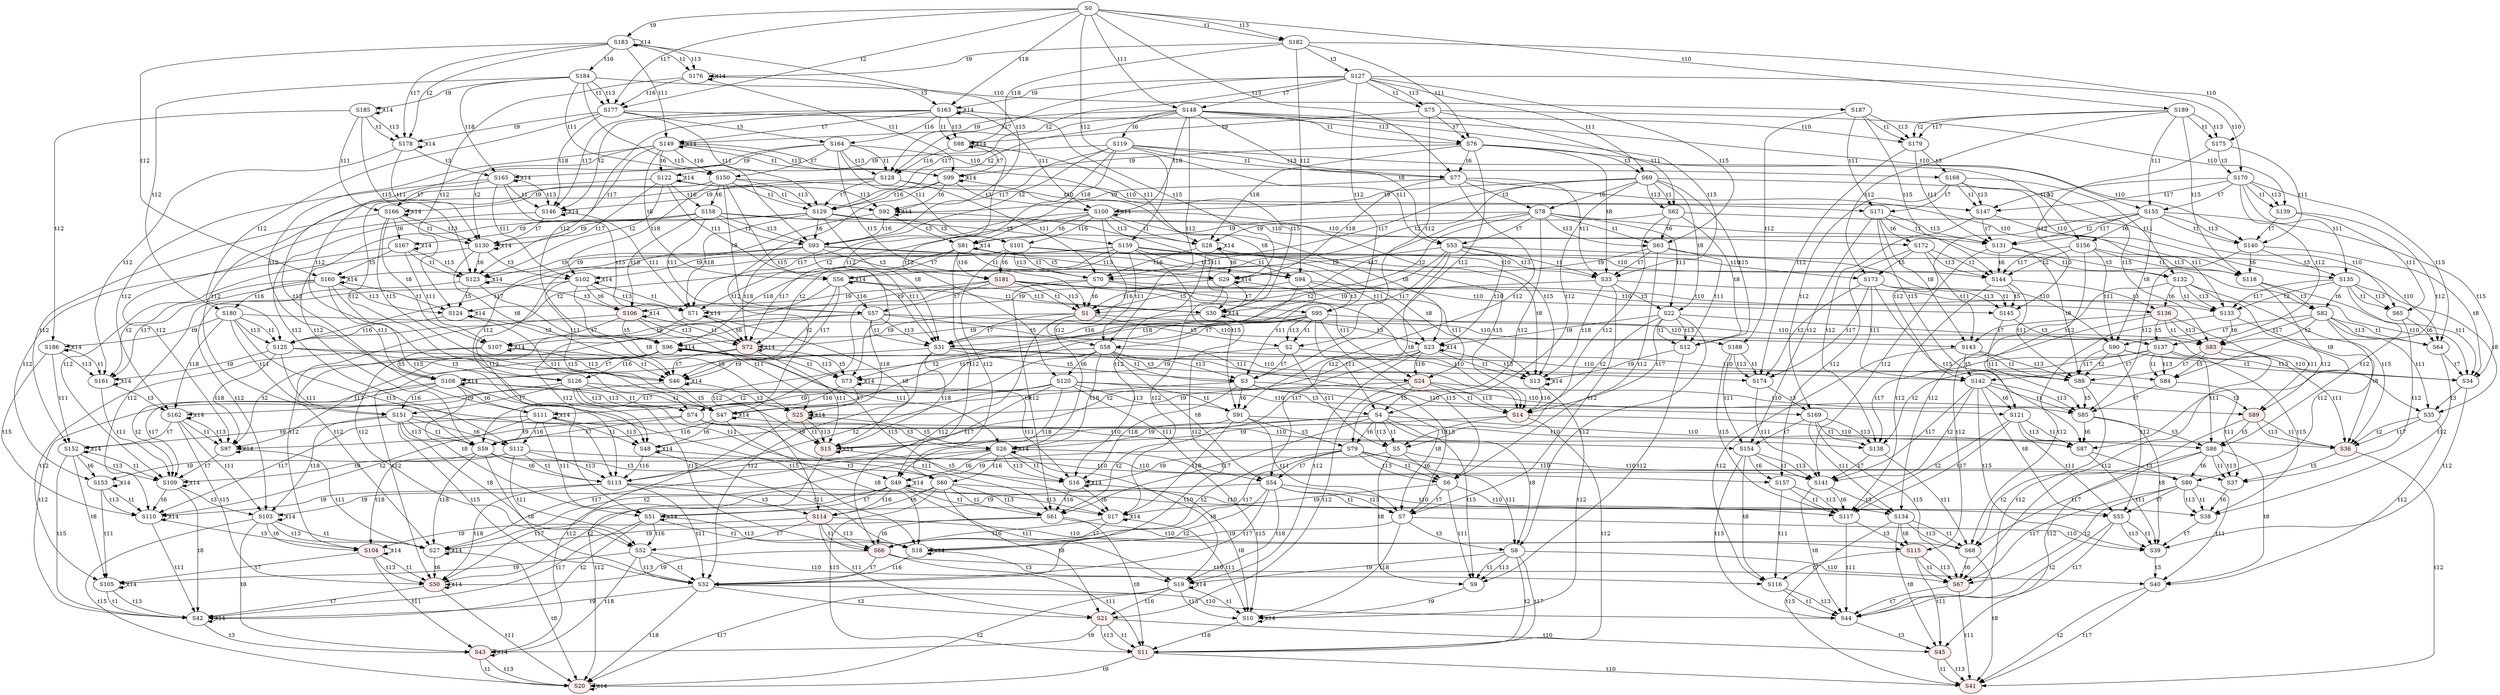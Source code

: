 digraph "SCdebug/24" {
node [fillcolor="#FFFFFF"]; S60 ;
node [fillcolor="#FFFFFF"]; S58 ;
node [fillcolor="#FFFFFF"]; S54 ;
node [fillcolor="#FFFFFF"]; S52 ;
node [style=filled fillcolor="#FFEEEE"]; S21 ;
node [fillcolor="#FFFFFF"]; S4 ;
node [fillcolor="#FFFFFF"]; S8 ;
node [fillcolor="#FFFFFF"]; S151 ;
node [fillcolor="#FFFFFF"]; S51 ;
node [style=filled fillcolor="#FFEEEE"]; S43 ;
node [fillcolor="#FFFFFF"]; S26 ;
node [fillcolor="#FFFFFF"]; S19 ;
node [fillcolor="#FFFFFF"]; S103 ;
node [fillcolor="#FFFFFF"]; S105 ;
node [fillcolor="#FFFFFF"]; S108 ;
node [fillcolor="#FFFFFF"]; S152 ;
node [fillcolor="#FFFFFF"]; S55 ;
node [style=filled fillcolor="#FFEEEE"]; S45 ;
node [fillcolor="#FFFFFF"]; S40 ;
node [fillcolor="#FFFFFF"]; S86 ;
node [fillcolor="#FFFFFF"]; S116 ;
node [fillcolor="#FFFFFF"]; S134 ;
node [fillcolor="#FFFFFF"]; S142 ;
node [fillcolor="#FFFFFF"]; S154 ;
node [fillcolor="#FFFFFF"]; S77 ;
node [fillcolor="#FFFFFF"]; S75 ;
node [fillcolor="#FFFFFF"]; S63 ;
node [style=filled fillcolor="#FFEEEE"]; S1 ;
node [fillcolor="#FFFFFF"]; S93 ;
node [fillcolor="#FFFFFF"]; S128 ;
node [fillcolor="#FFFFFF"]; S177 ;
node [fillcolor="#FFFFFF"]; S182 ;
node [style=filled fillcolor="#FFEEEE"]; S72 ;
node [fillcolor="#FFFFFF"]; S29 ;
node [fillcolor="#FFFFFF"]; S92 ;
node [fillcolor="#FFFFFF"]; S98 ;
node [fillcolor="#FFFFFF"]; S123 ;
node [fillcolor="#FFFFFF"]; S146 ;
node [fillcolor="#FFFFFF"]; S176 ;
node [fillcolor="#FFFFFF"]; S178 ;
node [fillcolor="#FFFFFF"]; S64 ;
node [style=filled fillcolor="#FFEEEE"]; S83 ;
node [fillcolor="#FFFFFF"]; S118 ;
node [fillcolor="#FFFFFF"]; S139 ;
node [fillcolor="#FFFFFF"]; S144 ;
node [fillcolor="#FFFFFF"]; S147 ;
node [fillcolor="#FFFFFF"]; S175 ;
node [fillcolor="#FFFFFF"]; S179 ;
node [fillcolor="#FFFFFF"]; S76 ;
node [fillcolor="#FFFFFF"]; S70 ;
node [fillcolor="#FFFFFF"]; S62 ;
node [fillcolor="#FFFFFF"]; S33 ;
node [fillcolor="#FFFFFF"]; S31 ;
node [fillcolor="#FFFFFF"]; S12 ;
node [style=filled fillcolor="#FFEEEE"]; S14 ;
node [fillcolor="#FFFFFF"]; S129 ;
node [fillcolor="#FFFFFF"]; S71 ;
node [fillcolor="#FFFFFF"]; S46 ;
node [fillcolor="#FFFFFF"]; S30 ;
node [fillcolor="#FFFFFF"]; S28 ;
node [fillcolor="#FFFFFF"]; S13 ;
node [style=filled fillcolor="#FFEEEE"]; S15 ;
node [fillcolor="#FFFFFF"]; S99 ;
node [fillcolor="#FFFFFF"]; S130 ;
node [fillcolor="#FFFFFF"]; S65 ;
node [style=filled fillcolor="#FFEEEE"]; S36 ;
node [fillcolor="#FFFFFF"]; S34 ;
node [fillcolor="#FFFFFF"]; S88 ;
node [fillcolor="#FFFFFF"]; S131 ;
node [fillcolor="#FFFFFF"]; S133 ;
node [fillcolor="#FFFFFF"]; S140 ;
node [style=filled fillcolor="#FFEEEE"]; S181 ;
node [fillcolor="#FFFFFF"]; S78 ;
node [fillcolor="#FFFFFF"]; S119 ;
node [fillcolor="#FFFFFF"]; S127 ;
node [fillcolor="#FFFFFF"]; S158 ;
node [fillcolor="#FFFFFF"]; S164 ;
node [fillcolor="#FFFFFF"]; S0 ;
node [fillcolor="#FFFFFF"]; S184 ;
node [fillcolor="#FFFFFF"]; S81 ;
node [style=filled fillcolor="#FFEEEE"]; S106 ;
node [fillcolor="#FFFFFF"]; S122 ;
node [fillcolor="#FFFFFF"]; S163 ;
node [fillcolor="#FFFFFF"]; S165 ;
node [fillcolor="#FFFFFF"]; S167 ;
node [fillcolor="#FFFFFF"]; S183 ;
node [fillcolor="#FFFFFF"]; S185 ;
node [fillcolor="#FFFFFF"]; S82 ;
node [style=filled fillcolor="#FFEEEE"]; S136 ;
node [fillcolor="#FFFFFF"]; S156 ;
node [fillcolor="#FFFFFF"]; S168 ;
node [fillcolor="#FFFFFF"]; S170 ;
node [fillcolor="#FFFFFF"]; S172 ;
node [fillcolor="#FFFFFF"]; S187 ;
node [fillcolor="#FFFFFF"]; S189 ;
node [fillcolor="#FFFFFF"]; S69 ;
node [fillcolor="#FFFFFF"]; S57 ;
node [fillcolor="#FFFFFF"]; S53 ;
node [style=filled fillcolor="#FFEEEE"]; S24 ;
node [fillcolor="#FFFFFF"]; S22 ;
node [fillcolor="#FFFFFF"]; S101 ;
node [fillcolor="#FFFFFF"]; S148 ;
node [fillcolor="#FFFFFF"]; S150 ;
node [fillcolor="#FFFFFF"]; S56 ;
node [style=filled fillcolor="#FFEEEE"]; S25 ;
node [fillcolor="#FFFFFF"]; S23 ;
node [fillcolor="#FFFFFF"]; S100 ;
node [fillcolor="#FFFFFF"]; S102 ;
node [fillcolor="#FFFFFF"]; S107 ;
node [fillcolor="#FFFFFF"]; S149 ;
node [fillcolor="#FFFFFF"]; S166 ;
node [fillcolor="#FFFFFF"]; S35 ;
node [style=filled fillcolor="#FFEEEE"]; S89 ;
node [fillcolor="#FFFFFF"]; S90 ;
node [fillcolor="#FFFFFF"]; S132 ;
node [fillcolor="#FFFFFF"]; S135 ;
node [fillcolor="#FFFFFF"]; S143 ;
node [fillcolor="#FFFFFF"]; S155 ;
node [fillcolor="#FFFFFF"]; S171 ;
node [fillcolor="#FFFFFF"]; S74 ;
node [style=filled fillcolor="#FFEEEE"]; S66 ;
node [fillcolor="#FFFFFF"]; S2 ;
node [fillcolor="#FFFFFF"]; S6 ;
node [fillcolor="#FFFFFF"]; S91 ;
node [fillcolor="#FFFFFF"]; S94 ;
node [fillcolor="#FFFFFF"]; S113 ;
node [fillcolor="#FFFFFF"]; S125 ;
node [fillcolor="#FFFFFF"]; S73 ;
node [style=filled fillcolor="#FFEEEE"]; S50 ;
node [fillcolor="#FFFFFF"]; S48 ;
node [fillcolor="#FFFFFF"]; S17 ;
node [fillcolor="#FFFFFF"]; S97 ;
node [fillcolor="#FFFFFF"]; S110 ;
node [fillcolor="#FFFFFF"]; S124 ;
node [fillcolor="#FFFFFF"]; S161 ;
node [style=filled fillcolor="#FFEEEE"]; S67 ;
node [fillcolor="#FFFFFF"]; S38 ;
node [fillcolor="#FFFFFF"]; S84 ;
node [fillcolor="#FFFFFF"]; S87 ;
node [fillcolor="#FFFFFF"]; S117 ;
node [fillcolor="#FFFFFF"]; S138 ;
node [fillcolor="#FFFFFF"]; S145 ;
node [fillcolor="#FFFFFF"]; S174 ;
node [fillcolor="#FFFFFF"]; S61 ;
node [fillcolor="#FFFFFF"]; S59 ;
node [fillcolor="#FFFFFF"]; S32 ;
node [fillcolor="#FFFFFF"]; S3 ;
node [fillcolor="#FFFFFF"]; S5 ;
node [fillcolor="#FFFFFF"]; S7 ;
node [fillcolor="#FFFFFF"]; S9 ;
node [style=filled fillcolor="#FFEEEE"]; S11 ;
node [fillcolor="#FFFFFF"]; S47 ;
node [fillcolor="#FFFFFF"]; S42 ;
node [fillcolor="#FFFFFF"]; S27 ;
node [fillcolor="#FFFFFF"]; S10 ;
node [fillcolor="#FFFFFF"]; S16 ;
node [fillcolor="#FFFFFF"]; S18 ;
node [style=filled fillcolor="#FFEEEE"]; S20 ;
node [fillcolor="#FFFFFF"]; S109 ;
node [fillcolor="#FFFFFF"]; S68 ;
node [fillcolor="#FFFFFF"]; S44 ;
node [style=filled fillcolor="#FFEEEE"]; S41 ;
node [fillcolor="#FFFFFF"]; S39 ;
node [fillcolor="#FFFFFF"]; S37 ;
node [fillcolor="#FFFFFF"]; S85 ;
node [fillcolor="#FFFFFF"]; S141 ;
node [fillcolor="#FFFFFF"]; S79 ;
node [fillcolor="#FFFFFF"]; S95 ;
node [fillcolor="#FFFFFF"]; S112 ;
node [style=filled fillcolor="#FFEEEE"]; S114 ;
node [fillcolor="#FFFFFF"]; S120 ;
node [fillcolor="#FFFFFF"]; S126 ;
node [fillcolor="#FFFFFF"]; S159 ;
node [fillcolor="#FFFFFF"]; S180 ;
node [fillcolor="#FFFFFF"]; S49 ;
node [fillcolor="#FFFFFF"]; S96 ;
node [style=filled fillcolor="#FFEEEE"]; S104 ;
node [fillcolor="#FFFFFF"]; S111 ;
node [fillcolor="#FFFFFF"]; S153 ;
node [fillcolor="#FFFFFF"]; S160 ;
node [fillcolor="#FFFFFF"]; S162 ;
node [fillcolor="#FFFFFF"]; S186 ;
node [fillcolor="#FFFFFF"]; S80 ;
node [style=filled fillcolor="#FFEEEE"]; S115 ;
node [fillcolor="#FFFFFF"]; S121 ;
node [fillcolor="#FFFFFF"]; S137 ;
node [fillcolor="#FFFFFF"]; S157 ;
node [fillcolor="#FFFFFF"]; S169 ;
node [fillcolor="#FFFFFF"]; S173 ;
node [fillcolor="#FFFFFF"]; S188 ;
S60 -> S114 [label=t6]
S60 -> S61 [label=t1]
S60 -> S61 [label=t13]
S60 -> S11 [label=t15]
S60 -> S134 [label=t10]
S60 -> S103 [label=t9]
S60 -> S21 [label=t8]
S58 -> S120 [label=t6]
S58 -> S59 [label=t2]
S58 -> S59 [label=t17]
S58 -> S3 [label=t1]
S58 -> S3 [label=t13]
S58 -> S7 [label=t15]
S58 -> S142 [label=t10]
S58 -> S26 [label=t18]
S58 -> S108 [label=t9]
S58 -> S54 [label=t8]
S54 -> S32 [label=t2]
S54 -> S32 [label=t17]
S54 -> S7 [label=t1]
S54 -> S7 [label=t13]
S54 -> S55 [label=t10]
S54 -> S51 [label=t9]
S54 -> S19 [label=t18]
S52 -> S32 [label=t1]
S52 -> S32 [label=t13]
S52 -> S116 [label=t10]
S52 -> S43 [label=t18]
S52 -> S105 [label=t9]
S21 -> S11 [label=t1]
S21 -> S11 [label=t13]
S21 -> S45 [label=t10]
S21 -> S43 [label=t9]
S4 -> S79 [label=t6]
S4 -> S61 [label=t2]
S4 -> S61 [label=t17]
S4 -> S5 [label=t1]
S4 -> S5 [label=t13]
S4 -> S9 [label=t15]
S4 -> S86 [label=t10]
S4 -> S26 [label=t9]
S4 -> S8 [label=t8]
S8 -> S9 [label=t1]
S8 -> S9 [label=t13]
S8 -> S11 [label=t2]
S8 -> S11 [label=t17]
S8 -> S40 [label=t10]
S8 -> S19 [label=t9]
S151 -> S112 [label=t6]
S151 -> S59 [label=t1]
S151 -> S59 [label=t13]
S151 -> S32 [label=t15]
S151 -> S154 [label=t10]
S151 -> S103 [label=t18]
S151 -> S152 [label=t9]
S151 -> S52 [label=t8]
S51 -> S42 [label=t2]
S51 -> S42 [label=t17]
S51 -> S18 [label=t1]
S51 -> S18 [label=t13]
S51 -> S51 [label=t14]
S51 -> S52 [label=t16]
S43 -> S20 [label=t1]
S43 -> S20 [label=t13]
S43 -> S43 [label=t14]
S26 -> S49 [label=t6]
S26 -> S27 [label=t2]
S26 -> S27 [label=t17]
S26 -> S10 [label=t15]
S26 -> S16 [label=t1]
S26 -> S16 [label=t13]
S26 -> S19 [label=t8]
S26 -> S26 [label=t14]
S26 -> S60 [label=t16]
S19 -> S10 [label=t1]
S19 -> S10 [label=t13]
S19 -> S20 [label=t2]
S19 -> S20 [label=t17]
S19 -> S19 [label=t14]
S19 -> S21 [label=t16]
S103 -> S104 [label=t6]
S103 -> S27 [label=t1]
S103 -> S27 [label=t13]
S103 -> S20 [label=t15]
S103 -> S43 [label=t8]
S103 -> S103 [label=t14]
S105 -> S42 [label=t1]
S105 -> S42 [label=t13]
S105 -> S105 [label=t14]
S108 -> S111 [label=t6]
S108 -> S47 [label=t1]
S108 -> S47 [label=t13]
S108 -> S18 [label=t15]
S108 -> S109 [label=t2]
S108 -> S109 [label=t17]
S108 -> S51 [label=t8]
S108 -> S108 [label=t14]
S108 -> S151 [label=t16]
S152 -> S153 [label=t6]
S152 -> S42 [label=t15]
S152 -> S109 [label=t1]
S152 -> S109 [label=t13]
S152 -> S105 [label=t8]
S152 -> S152 [label=t14]
S55 -> S44 [label=t2]
S55 -> S44 [label=t17]
S55 -> S39 [label=t1]
S55 -> S39 [label=t13]
S45 -> S41 [label=t1]
S45 -> S41 [label=t13]
S40 -> S41 [label=t2]
S40 -> S41 [label=t17]
S86 -> S80 [label=t6]
S86 -> S68 [label=t2]
S86 -> S68 [label=t17]
S86 -> S37 [label=t1]
S86 -> S37 [label=t13]
S86 -> S40 [label=t8]
S116 -> S44 [label=t1]
S116 -> S44 [label=t13]
S134 -> S115 [label=t6]
S134 -> S68 [label=t1]
S134 -> S68 [label=t13]
S134 -> S41 [label=t15]
S134 -> S45 [label=t8]
S142 -> S121 [label=t6]
S142 -> S39 [label=t15]
S142 -> S85 [label=t1]
S142 -> S85 [label=t13]
S142 -> S141 [label=t2]
S142 -> S141 [label=t17]
S142 -> S55 [label=t8]
S154 -> S157 [label=t6]
S154 -> S44 [label=t15]
S154 -> S141 [label=t1]
S154 -> S141 [label=t13]
S154 -> S116 [label=t8]
S77 -> S91 [label=t12]
S77 -> S78 [label=t3]
S77 -> S33 [label=t11]
S77 -> S118 [label=t10]
S77 -> S29 [label=t18]
S77 -> S92 [label=t9]
S75 -> S2 [label=t12]
S75 -> S76 [label=t7]
S75 -> S62 [label=t11]
S75 -> S139 [label=t10]
S75 -> S98 [label=t9]
S63 -> S6 [label=t12]
S63 -> S33 [label=t7]
S63 -> S12 [label=t11]
S63 -> S64 [label=t10]
S63 -> S29 [label=t9]
S1 -> S66 [label=t12]
S1 -> S2 [label=t5]
S1 -> S31 [label=t7]
S1 -> S14 [label=t11]
S1 -> S83 [label=t10]
S1 -> S72 [label=t9]
S93 -> S94 [label=t5]
S93 -> S113 [label=t12]
S93 -> S181 [label=t3]
S93 -> S31 [label=t11]
S93 -> S144 [label=t10]
S93 -> S72 [label=t18]
S93 -> S123 [label=t9]
S128 -> S74 [label=t12]
S128 -> S70 [label=t11]
S128 -> S129 [label=t7]
S128 -> S147 [label=t10]
S128 -> S146 [label=t9]
S177 -> S125 [label=t12]
S177 -> S164 [label=t3]
S177 -> S129 [label=t11]
S177 -> S179 [label=t10]
S177 -> S146 [label=t18]
S177 -> S178 [label=t9]
S182 -> S94 [label=t12]
S182 -> S127 [label=t3]
S182 -> S76 [label=t11]
S182 -> S175 [label=t10]
S182 -> S98 [label=t18]
S182 -> S176 [label=t9]
S72 -> S73 [label=t5]
S72 -> S50 [label=t12]
S72 -> S46 [label=t7]
S72 -> S15 [label=t11]
S72 -> S72 [label=t14]
S29 -> S17 [label=t12]
S29 -> S30 [label=t7]
S29 -> S13 [label=t11]
S29 -> S29 [label=t14]
S29 -> S1 [label=t16]
S92 -> S48 [label=t12]
S92 -> S81 [label=t3]
S92 -> S30 [label=t11]
S92 -> S92 [label=t14]
S92 -> S93 [label=t16]
S98 -> S73 [label=t12]
S98 -> S28 [label=t11]
S98 -> S99 [label=t7]
S98 -> S98 [label=t14]
S98 -> S128 [label=t16]
S123 -> S110 [label=t12]
S123 -> S124 [label=t5]
S123 -> S106 [label=t3]
S123 -> S46 [label=t11]
S123 -> S123 [label=t14]
S146 -> S97 [label=t12]
S146 -> S71 [label=t11]
S146 -> S130 [label=t7]
S146 -> S146 [label=t14]
S176 -> S124 [label=t12]
S176 -> S163 [label=t3]
S176 -> S99 [label=t11]
S176 -> S176 [label=t14]
S176 -> S177 [label=t16]
S178 -> S161 [label=t12]
S178 -> S165 [label=t3]
S178 -> S130 [label=t11]
S178 -> S178 [label=t14]
S64 -> S38 [label=t12]
S64 -> S34 [label=t7]
S83 -> S67 [label=t12]
S83 -> S84 [label=t5]
S83 -> S36 [label=t11]
S83 -> S88 [label=t7]
S118 -> S87 [label=t12]
S118 -> S82 [label=t3]
S118 -> S34 [label=t11]
S139 -> S84 [label=t12]
S139 -> S65 [label=t11]
S139 -> S140 [label=t7]
S144 -> S117 [label=t12]
S144 -> S145 [label=t5]
S144 -> S136 [label=t3]
S144 -> S88 [label=t11]
S147 -> S138 [label=t12]
S147 -> S131 [label=t7]
S147 -> S133 [label=t11]
S175 -> S145 [label=t12]
S175 -> S170 [label=t3]
S175 -> S140 [label=t11]
S179 -> S174 [label=t12]
S179 -> S168 [label=t3]
S179 -> S131 [label=t11]
S76 -> S3 [label=t12]
S76 -> S69 [label=t3]
S76 -> S140 [label=t10]
S76 -> S28 [label=t18]
S76 -> S99 [label=t9]
S76 -> S77 [label=t6]
S76 -> S33 [label=t8]
S70 -> S61 [label=t12]
S70 -> S133 [label=t10]
S70 -> S71 [label=t9]
S70 -> S1 [label=t6]
S70 -> S14 [label=t8]
S62 -> S5 [label=t12]
S62 -> S65 [label=t10]
S62 -> S28 [label=t9]
S62 -> S63 [label=t6]
S62 -> S12 [label=t8]
S33 -> S7 [label=t12]
S33 -> S22 [label=t3]
S33 -> S34 [label=t10]
S33 -> S30 [label=t9]
S33 -> S13 [label=t18]
S31 -> S32 [label=t12]
S31 -> S3 [label=t5]
S31 -> S24 [label=t3]
S31 -> S88 [label=t10]
S31 -> S46 [label=t9]
S31 -> S15 [label=t18]
S12 -> S9 [label=t12]
S12 -> S13 [label=t9]
S14 -> S5 [label=t5]
S14 -> S11 [label=t12]
S14 -> S36 [label=t10]
S14 -> S15 [label=t9]
S129 -> S59 [label=t12]
S129 -> S101 [label=t3]
S129 -> S131 [label=t10]
S129 -> S71 [label=t18]
S129 -> S130 [label=t9]
S129 -> S31 [label=t8]
S129 -> S93 [label=t6]
S71 -> S27 [label=t12]
S71 -> S72 [label=t6]
S71 -> S15 [label=t8]
S71 -> S71 [label=t14]
S46 -> S47 [label=t5]
S46 -> S42 [label=t12]
S46 -> S25 [label=t3]
S46 -> S46 [label=t14]
S30 -> S18 [label=t12]
S30 -> S23 [label=t3]
S30 -> S30 [label=t14]
S30 -> S31 [label=t16]
S28 -> S16 [label=t12]
S28 -> S29 [label=t6]
S28 -> S13 [label=t8]
S28 -> S28 [label=t14]
S28 -> S70 [label=t16]
S13 -> S10 [label=t12]
S13 -> S13 [label=t14]
S13 -> S14 [label=t16]
S15 -> S16 [label=t5]
S15 -> S20 [label=t12]
S15 -> S15 [label=t14]
S99 -> S47 [label=t12]
S99 -> S100 [label=t3]
S99 -> S30 [label=t8]
S99 -> S92 [label=t6]
S99 -> S99 [label=t14]
S99 -> S129 [label=t16]
S130 -> S109 [label=t12]
S130 -> S102 [label=t3]
S130 -> S46 [label=t8]
S130 -> S123 [label=t6]
S130 -> S130 [label=t14]
S65 -> S37 [label=t12]
S65 -> S64 [label=t6]
S36 -> S41 [label=t12]
S36 -> S37 [label=t5]
S34 -> S39 [label=t12]
S34 -> S35 [label=t3]
S88 -> S44 [label=t12]
S88 -> S85 [label=t5]
S88 -> S89 [label=t3]
S131 -> S141 [label=t12]
S131 -> S132 [label=t3]
S131 -> S88 [label=t8]
S131 -> S144 [label=t6]
S133 -> S68 [label=t12]
S133 -> S36 [label=t8]
S133 -> S83 [label=t6]
S140 -> S85 [label=t12]
S140 -> S135 [label=t3]
S140 -> S34 [label=t8]
S140 -> S118 [label=t6]
S181 -> S95 [label=t5]
S181 -> S114 [label=t12]
S181 -> S57 [label=t7]
S181 -> S24 [label=t11]
S181 -> S136 [label=t10]
S181 -> S106 [label=t9]
S181 -> S1 [label=t1]
S181 -> S1 [label=t13]
S78 -> S79 [label=t12]
S78 -> S53 [label=t7]
S78 -> S22 [label=t11]
S78 -> S82 [label=t10]
S78 -> S81 [label=t9]
S78 -> S63 [label=t1]
S78 -> S1 [label=t2]
S78 -> S63 [label=t13]
S78 -> S1 [label=t17]
S119 -> S120 [label=t12]
S119 -> S53 [label=t11]
S119 -> S156 [label=t10]
S119 -> S81 [label=t18]
S119 -> S122 [label=t9]
S119 -> S77 [label=t1]
S119 -> S93 [label=t2]
S119 -> S77 [label=t13]
S119 -> S93 [label=t17]
S127 -> S95 [label=t12]
S127 -> S69 [label=t11]
S127 -> S148 [label=t7]
S127 -> S170 [label=t10]
S127 -> S163 [label=t9]
S127 -> S75 [label=t1]
S127 -> S128 [label=t2]
S127 -> S75 [label=t13]
S127 -> S63 [label=t15]
S127 -> S128 [label=t17]
S158 -> S112 [label=t12]
S158 -> S159 [label=t5]
S158 -> S57 [label=t11]
S158 -> S172 [label=t10]
S158 -> S106 [label=t18]
S158 -> S167 [label=t9]
S158 -> S93 [label=t1]
S158 -> S93 [label=t13]
S164 -> S126 [label=t12]
S164 -> S101 [label=t11]
S164 -> S150 [label=t7]
S164 -> S168 [label=t10]
S164 -> S165 [label=t9]
S164 -> S128 [label=t1]
S164 -> S128 [label=t13]
S164 -> S1 [label=t15]
S0 -> S159 [label=t12]
S0 -> S148 [label=t11]
S0 -> S189 [label=t10]
S0 -> S163 [label=t18]
S0 -> S183 [label=t9]
S0 -> S182 [label=t1]
S0 -> S177 [label=t2]
S0 -> S182 [label=t13]
S0 -> S77 [label=t15]
S0 -> S177 [label=t17]
S184 -> S180 [label=t12]
S184 -> S150 [label=t11]
S184 -> S187 [label=t10]
S184 -> S165 [label=t18]
S184 -> S185 [label=t9]
S184 -> S177 [label=t1]
S184 -> S177 [label=t13]
S184 -> S93 [label=t15]
S81 -> S49 [label=t12]
S81 -> S56 [label=t7]
S81 -> S23 [label=t11]
S81 -> S29 [label=t1]
S81 -> S72 [label=t2]
S81 -> S29 [label=t13]
S81 -> S72 [label=t17]
S81 -> S81 [label=t14]
S81 -> S181 [label=t16]
S106 -> S96 [label=t5]
S106 -> S104 [label=t12]
S106 -> S25 [label=t11]
S106 -> S107 [label=t7]
S106 -> S72 [label=t1]
S106 -> S72 [label=t13]
S106 -> S106 [label=t14]
S122 -> S111 [label=t12]
S122 -> S56 [label=t11]
S122 -> S92 [label=t1]
S122 -> S123 [label=t2]
S122 -> S92 [label=t13]
S122 -> S123 [label=t17]
S122 -> S122 [label=t14]
S122 -> S158 [label=t16]
S163 -> S96 [label=t12]
S163 -> S100 [label=t11]
S163 -> S149 [label=t7]
S163 -> S98 [label=t1]
S163 -> S146 [label=t2]
S163 -> S98 [label=t13]
S163 -> S29 [label=t15]
S163 -> S146 [label=t17]
S163 -> S163 [label=t14]
S163 -> S164 [label=t16]
S165 -> S162 [label=t12]
S165 -> S102 [label=t11]
S165 -> S166 [label=t7]
S165 -> S146 [label=t1]
S165 -> S146 [label=t13]
S165 -> S72 [label=t15]
S165 -> S165 [label=t14]
S167 -> S153 [label=t12]
S167 -> S160 [label=t5]
S167 -> S107 [label=t11]
S167 -> S123 [label=t1]
S167 -> S123 [label=t13]
S167 -> S167 [label=t14]
S183 -> S160 [label=t12]
S183 -> S149 [label=t11]
S183 -> S176 [label=t1]
S183 -> S178 [label=t2]
S183 -> S176 [label=t13]
S183 -> S92 [label=t15]
S183 -> S178 [label=t17]
S183 -> S183 [label=t14]
S183 -> S184 [label=t16]
S185 -> S186 [label=t12]
S185 -> S166 [label=t11]
S185 -> S178 [label=t1]
S185 -> S178 [label=t13]
S185 -> S123 [label=t15]
S185 -> S185 [label=t14]
S82 -> S80 [label=t12]
S82 -> S35 [label=t11]
S82 -> S90 [label=t7]
S82 -> S64 [label=t1]
S82 -> S83 [label=t2]
S82 -> S64 [label=t13]
S82 -> S83 [label=t17]
S136 -> S115 [label=t12]
S136 -> S137 [label=t5]
S136 -> S89 [label=t11]
S136 -> S143 [label=t7]
S136 -> S83 [label=t1]
S136 -> S83 [label=t13]
S156 -> S121 [label=t12]
S156 -> S90 [label=t11]
S156 -> S118 [label=t1]
S156 -> S144 [label=t2]
S156 -> S118 [label=t13]
S156 -> S144 [label=t17]
S168 -> S169 [label=t12]
S168 -> S132 [label=t11]
S168 -> S171 [label=t7]
S168 -> S147 [label=t1]
S168 -> S147 [label=t13]
S168 -> S83 [label=t15]
S170 -> S137 [label=t12]
S170 -> S135 [label=t11]
S170 -> S155 [label=t7]
S170 -> S139 [label=t1]
S170 -> S147 [label=t2]
S170 -> S139 [label=t13]
S170 -> S64 [label=t15]
S170 -> S147 [label=t17]
S172 -> S157 [label=t12]
S172 -> S173 [label=t5]
S172 -> S143 [label=t11]
S172 -> S144 [label=t1]
S172 -> S144 [label=t13]
S187 -> S188 [label=t12]
S187 -> S171 [label=t11]
S187 -> S179 [label=t1]
S187 -> S179 [label=t13]
S187 -> S144 [label=t15]
S189 -> S173 [label=t12]
S189 -> S155 [label=t11]
S189 -> S175 [label=t1]
S189 -> S179 [label=t2]
S189 -> S175 [label=t13]
S189 -> S118 [label=t15]
S189 -> S179 [label=t17]
S69 -> S135 [label=t10]
S69 -> S100 [label=t9]
S69 -> S62 [label=t1]
S69 -> S70 [label=t2]
S69 -> S62 [label=t13]
S69 -> S12 [label=t15]
S69 -> S70 [label=t17]
S69 -> S4 [label=t12]
S69 -> S78 [label=t6]
S69 -> S22 [label=t8]
S57 -> S143 [label=t10]
S57 -> S25 [label=t18]
S57 -> S107 [label=t9]
S57 -> S31 [label=t1]
S57 -> S31 [label=t13]
S57 -> S58 [label=t5]
S57 -> S52 [label=t12]
S53 -> S90 [label=t10]
S53 -> S56 [label=t9]
S53 -> S23 [label=t18]
S53 -> S33 [label=t1]
S53 -> S31 [label=t2]
S53 -> S33 [label=t13]
S53 -> S31 [label=t17]
S53 -> S54 [label=t12]
S24 -> S89 [label=t10]
S24 -> S25 [label=t9]
S24 -> S14 [label=t1]
S24 -> S14 [label=t13]
S24 -> S4 [label=t5]
S24 -> S21 [label=t12]
S22 -> S35 [label=t10]
S22 -> S23 [label=t9]
S22 -> S12 [label=t1]
S22 -> S14 [label=t2]
S22 -> S12 [label=t13]
S22 -> S14 [label=t17]
S22 -> S8 [label=t12]
S101 -> S132 [label=t10]
S101 -> S102 [label=t9]
S101 -> S24 [label=t8]
S101 -> S70 [label=t1]
S101 -> S70 [label=t13]
S101 -> S14 [label=t15]
S101 -> S60 [label=t12]
S101 -> S181 [label=t6]
S148 -> S155 [label=t10]
S148 -> S100 [label=t18]
S148 -> S149 [label=t9]
S148 -> S53 [label=t8]
S148 -> S76 [label=t1]
S148 -> S129 [label=t2]
S148 -> S76 [label=t13]
S148 -> S33 [label=t15]
S148 -> S129 [label=t17]
S148 -> S58 [label=t12]
S148 -> S119 [label=t6]
S150 -> S171 [label=t10]
S150 -> S102 [label=t18]
S150 -> S166 [label=t9]
S150 -> S57 [label=t8]
S150 -> S129 [label=t1]
S150 -> S129 [label=t13]
S150 -> S31 [label=t15]
S150 -> S151 [label=t12]
S150 -> S158 [label=t6]
S56 -> S30 [label=t1]
S56 -> S46 [label=t2]
S56 -> S30 [label=t13]
S56 -> S46 [label=t17]
S56 -> S51 [label=t12]
S56 -> S56 [label=t14]
S56 -> S57 [label=t16]
S25 -> S15 [label=t1]
S25 -> S15 [label=t13]
S25 -> S26 [label=t5]
S25 -> S43 [label=t12]
S25 -> S25 [label=t14]
S23 -> S13 [label=t1]
S23 -> S15 [label=t2]
S23 -> S13 [label=t13]
S23 -> S15 [label=t17]
S23 -> S19 [label=t12]
S23 -> S23 [label=t14]
S23 -> S24 [label=t16]
S100 -> S23 [label=t8]
S100 -> S28 [label=t1]
S100 -> S71 [label=t2]
S100 -> S28 [label=t13]
S100 -> S13 [label=t15]
S100 -> S71 [label=t17]
S100 -> S26 [label=t12]
S100 -> S81 [label=t6]
S100 -> S100 [label=t14]
S100 -> S101 [label=t16]
S102 -> S25 [label=t8]
S102 -> S71 [label=t1]
S102 -> S71 [label=t13]
S102 -> S15 [label=t15]
S102 -> S103 [label=t12]
S102 -> S106 [label=t6]
S102 -> S102 [label=t14]
S107 -> S46 [label=t1]
S107 -> S46 [label=t13]
S107 -> S108 [label=t5]
S107 -> S105 [label=t12]
S107 -> S107 [label=t14]
S149 -> S56 [label=t8]
S149 -> S99 [label=t1]
S149 -> S130 [label=t2]
S149 -> S99 [label=t13]
S149 -> S30 [label=t15]
S149 -> S130 [label=t17]
S149 -> S108 [label=t12]
S149 -> S122 [label=t6]
S149 -> S149 [label=t14]
S149 -> S150 [label=t16]
S166 -> S107 [label=t8]
S166 -> S130 [label=t1]
S166 -> S130 [label=t13]
S166 -> S46 [label=t15]
S166 -> S152 [label=t12]
S166 -> S167 [label=t6]
S166 -> S166 [label=t14]
S35 -> S36 [label=t2]
S35 -> S36 [label=t17]
S35 -> S40 [label=t12]
S89 -> S36 [label=t1]
S89 -> S36 [label=t13]
S89 -> S86 [label=t5]
S89 -> S45 [label=t12]
S90 -> S34 [label=t1]
S90 -> S88 [label=t2]
S90 -> S34 [label=t13]
S90 -> S88 [label=t17]
S90 -> S55 [label=t12]
S132 -> S89 [label=t8]
S132 -> S133 [label=t1]
S132 -> S133 [label=t13]
S132 -> S36 [label=t15]
S132 -> S134 [label=t12]
S132 -> S136 [label=t6]
S135 -> S35 [label=t8]
S135 -> S65 [label=t1]
S135 -> S133 [label=t2]
S135 -> S65 [label=t13]
S135 -> S133 [label=t17]
S135 -> S86 [label=t12]
S135 -> S82 [label=t6]
S143 -> S88 [label=t1]
S143 -> S88 [label=t13]
S143 -> S142 [label=t5]
S143 -> S116 [label=t12]
S155 -> S90 [label=t8]
S155 -> S140 [label=t1]
S155 -> S131 [label=t2]
S155 -> S140 [label=t13]
S155 -> S34 [label=t15]
S155 -> S131 [label=t17]
S155 -> S142 [label=t12]
S155 -> S156 [label=t6]
S171 -> S143 [label=t8]
S171 -> S131 [label=t1]
S171 -> S131 [label=t13]
S171 -> S88 [label=t15]
S171 -> S154 [label=t12]
S171 -> S172 [label=t6]
S74 -> S61 [label=t11]
S74 -> S59 [label=t7]
S74 -> S138 [label=t10]
S74 -> S97 [label=t9]
S66 -> S32 [label=t7]
S66 -> S11 [label=t11]
S66 -> S67 [label=t10]
S66 -> S50 [label=t9]
S2 -> S3 [label=t7]
S2 -> S5 [label=t11]
S2 -> S84 [label=t10]
S2 -> S73 [label=t9]
S6 -> S7 [label=t7]
S6 -> S9 [label=t11]
S6 -> S38 [label=t10]
S6 -> S17 [label=t9]
S91 -> S79 [label=t3]
S91 -> S7 [label=t11]
S91 -> S87 [label=t10]
S91 -> S48 [label=t9]
S91 -> S17 [label=t18]
S94 -> S95 [label=t3]
S94 -> S3 [label=t11]
S94 -> S145 [label=t10]
S94 -> S73 [label=t18]
S94 -> S124 [label=t9]
S113 -> S114 [label=t3]
S113 -> S32 [label=t11]
S113 -> S117 [label=t10]
S113 -> S50 [label=t18]
S113 -> S110 [label=t9]
S125 -> S126 [label=t3]
S125 -> S59 [label=t11]
S125 -> S174 [label=t10]
S125 -> S97 [label=t18]
S125 -> S161 [label=t9]
S73 -> S47 [label=t7]
S73 -> S16 [label=t11]
S73 -> S73 [label=t14]
S73 -> S74 [label=t16]
S50 -> S42 [label=t7]
S50 -> S20 [label=t11]
S50 -> S50 [label=t14]
S48 -> S49 [label=t3]
S48 -> S18 [label=t11]
S48 -> S48 [label=t14]
S48 -> S113 [label=t16]
S17 -> S10 [label=t11]
S17 -> S18 [label=t7]
S17 -> S17 [label=t14]
S17 -> S66 [label=t16]
S97 -> S27 [label=t11]
S97 -> S109 [label=t7]
S97 -> S97 [label=t14]
S110 -> S104 [label=t3]
S110 -> S42 [label=t11]
S110 -> S110 [label=t14]
S124 -> S96 [label=t3]
S124 -> S47 [label=t11]
S124 -> S124 [label=t14]
S124 -> S125 [label=t16]
S161 -> S162 [label=t3]
S161 -> S109 [label=t11]
S161 -> S161 [label=t14]
S67 -> S44 [label=t7]
S67 -> S41 [label=t11]
S38 -> S39 [label=t7]
S84 -> S37 [label=t11]
S84 -> S85 [label=t7]
S87 -> S80 [label=t3]
S87 -> S39 [label=t11]
S117 -> S115 [label=t3]
S117 -> S44 [label=t11]
S138 -> S68 [label=t11]
S138 -> S141 [label=t7]
S145 -> S137 [label=t3]
S145 -> S85 [label=t11]
S174 -> S169 [label=t3]
S174 -> S141 [label=t11]
S61 -> S68 [label=t10]
S61 -> S27 [label=t9]
S61 -> S66 [label=t6]
S61 -> S11 [label=t8]
S59 -> S141 [label=t10]
S59 -> S27 [label=t18]
S59 -> S109 [label=t9]
S59 -> S60 [label=t3]
S59 -> S113 [label=t6]
S59 -> S32 [label=t8]
S32 -> S44 [label=t10]
S32 -> S42 [label=t9]
S32 -> S20 [label=t18]
S32 -> S21 [label=t3]
S3 -> S85 [label=t10]
S3 -> S47 [label=t9]
S3 -> S16 [label=t18]
S3 -> S4 [label=t3]
S3 -> S91 [label=t6]
S3 -> S7 [label=t8]
S5 -> S37 [label=t10]
S5 -> S16 [label=t9]
S5 -> S6 [label=t6]
S5 -> S9 [label=t8]
S7 -> S39 [label=t10]
S7 -> S10 [label=t18]
S7 -> S18 [label=t9]
S7 -> S8 [label=t3]
S9 -> S10 [label=t9]
S11 -> S41 [label=t10]
S11 -> S20 [label=t9]
S47 -> S26 [label=t3]
S47 -> S48 [label=t6]
S47 -> S18 [label=t8]
S47 -> S47 [label=t14]
S47 -> S59 [label=t16]
S42 -> S43 [label=t3]
S42 -> S42 [label=t14]
S27 -> S50 [label=t6]
S27 -> S20 [label=t8]
S27 -> S27 [label=t14]
S10 -> S10 [label=t14]
S10 -> S11 [label=t16]
S16 -> S10 [label=t8]
S16 -> S17 [label=t6]
S16 -> S16 [label=t14]
S16 -> S61 [label=t16]
S18 -> S19 [label=t3]
S18 -> S18 [label=t14]
S18 -> S32 [label=t16]
S20 -> S20 [label=t14]
S109 -> S42 [label=t8]
S109 -> S103 [label=t3]
S109 -> S110 [label=t6]
S109 -> S109 [label=t14]
S68 -> S67 [label=t6]
S68 -> S41 [label=t8]
S44 -> S45 [label=t3]
S39 -> S40 [label=t3]
S37 -> S38 [label=t6]
S85 -> S39 [label=t8]
S85 -> S86 [label=t3]
S85 -> S87 [label=t6]
S141 -> S44 [label=t8]
S141 -> S134 [label=t3]
S141 -> S117 [label=t6]
S79 -> S80 [label=t10]
S79 -> S49 [label=t9]
S79 -> S6 [label=t1]
S79 -> S66 [label=t2]
S79 -> S6 [label=t13]
S79 -> S66 [label=t17]
S79 -> S54 [label=t7]
S79 -> S8 [label=t11]
S95 -> S137 [label=t10]
S95 -> S96 [label=t9]
S95 -> S2 [label=t1]
S95 -> S74 [label=t2]
S95 -> S2 [label=t13]
S95 -> S6 [label=t15]
S95 -> S74 [label=t17]
S95 -> S58 [label=t7]
S95 -> S4 [label=t11]
S112 -> S157 [label=t10]
S112 -> S104 [label=t18]
S112 -> S153 [label=t9]
S112 -> S113 [label=t1]
S112 -> S113 [label=t13]
S112 -> S52 [label=t11]
S114 -> S115 [label=t10]
S114 -> S104 [label=t9]
S114 -> S66 [label=t1]
S114 -> S66 [label=t13]
S114 -> S52 [label=t7]
S114 -> S21 [label=t11]
S120 -> S121 [label=t10]
S120 -> S49 [label=t18]
S120 -> S111 [label=t9]
S120 -> S91 [label=t1]
S120 -> S113 [label=t2]
S120 -> S91 [label=t13]
S120 -> S113 [label=t17]
S120 -> S54 [label=t11]
S126 -> S169 [label=t10]
S126 -> S162 [label=t9]
S126 -> S74 [label=t1]
S126 -> S74 [label=t13]
S126 -> S66 [label=t15]
S126 -> S151 [label=t7]
S126 -> S60 [label=t11]
S159 -> S173 [label=t10]
S159 -> S96 [label=t18]
S159 -> S160 [label=t9]
S159 -> S94 [label=t1]
S159 -> S125 [label=t2]
S159 -> S94 [label=t13]
S159 -> S91 [label=t15]
S159 -> S125 [label=t17]
S159 -> S58 [label=t11]
S180 -> S188 [label=t10]
S180 -> S162 [label=t18]
S180 -> S186 [label=t9]
S180 -> S125 [label=t1]
S180 -> S125 [label=t13]
S180 -> S113 [label=t15]
S180 -> S151 [label=t11]
S49 -> S17 [label=t1]
S49 -> S50 [label=t2]
S49 -> S17 [label=t13]
S49 -> S50 [label=t17]
S49 -> S51 [label=t7]
S49 -> S19 [label=t11]
S49 -> S49 [label=t14]
S49 -> S114 [label=t16]
S96 -> S73 [label=t1]
S96 -> S97 [label=t2]
S96 -> S73 [label=t13]
S96 -> S17 [label=t15]
S96 -> S97 [label=t17]
S96 -> S108 [label=t7]
S96 -> S26 [label=t11]
S96 -> S96 [label=t14]
S96 -> S126 [label=t16]
S104 -> S50 [label=t1]
S104 -> S50 [label=t13]
S104 -> S105 [label=t7]
S104 -> S43 [label=t11]
S104 -> S104 [label=t14]
S111 -> S48 [label=t1]
S111 -> S110 [label=t2]
S111 -> S48 [label=t13]
S111 -> S110 [label=t17]
S111 -> S51 [label=t11]
S111 -> S111 [label=t14]
S111 -> S112 [label=t16]
S153 -> S110 [label=t1]
S153 -> S110 [label=t13]
S153 -> S105 [label=t11]
S153 -> S153 [label=t14]
S160 -> S124 [label=t1]
S160 -> S161 [label=t2]
S160 -> S124 [label=t13]
S160 -> S48 [label=t15]
S160 -> S161 [label=t17]
S160 -> S108 [label=t11]
S160 -> S160 [label=t14]
S160 -> S180 [label=t16]
S162 -> S97 [label=t1]
S162 -> S97 [label=t13]
S162 -> S50 [label=t15]
S162 -> S152 [label=t7]
S162 -> S103 [label=t11]
S162 -> S162 [label=t14]
S186 -> S161 [label=t1]
S186 -> S161 [label=t13]
S186 -> S110 [label=t15]
S186 -> S152 [label=t11]
S186 -> S186 [label=t14]
S80 -> S38 [label=t1]
S80 -> S67 [label=t2]
S80 -> S38 [label=t13]
S80 -> S67 [label=t17]
S80 -> S55 [label=t7]
S80 -> S40 [label=t11]
S115 -> S67 [label=t1]
S115 -> S67 [label=t13]
S115 -> S116 [label=t7]
S115 -> S45 [label=t11]
S121 -> S87 [label=t1]
S121 -> S117 [label=t2]
S121 -> S87 [label=t13]
S121 -> S117 [label=t17]
S121 -> S55 [label=t11]
S137 -> S84 [label=t1]
S137 -> S138 [label=t2]
S137 -> S84 [label=t13]
S137 -> S38 [label=t15]
S137 -> S138 [label=t17]
S137 -> S142 [label=t7]
S137 -> S86 [label=t11]
S157 -> S117 [label=t1]
S157 -> S117 [label=t13]
S157 -> S116 [label=t11]
S169 -> S138 [label=t1]
S169 -> S138 [label=t13]
S169 -> S67 [label=t15]
S169 -> S154 [label=t7]
S169 -> S134 [label=t11]
S173 -> S145 [label=t1]
S173 -> S174 [label=t2]
S173 -> S145 [label=t13]
S173 -> S87 [label=t15]
S173 -> S174 [label=t17]
S173 -> S142 [label=t11]
S188 -> S174 [label=t1]
S188 -> S174 [label=t13]
S188 -> S117 [label=t15]
S188 -> S154 [label=t11]
}